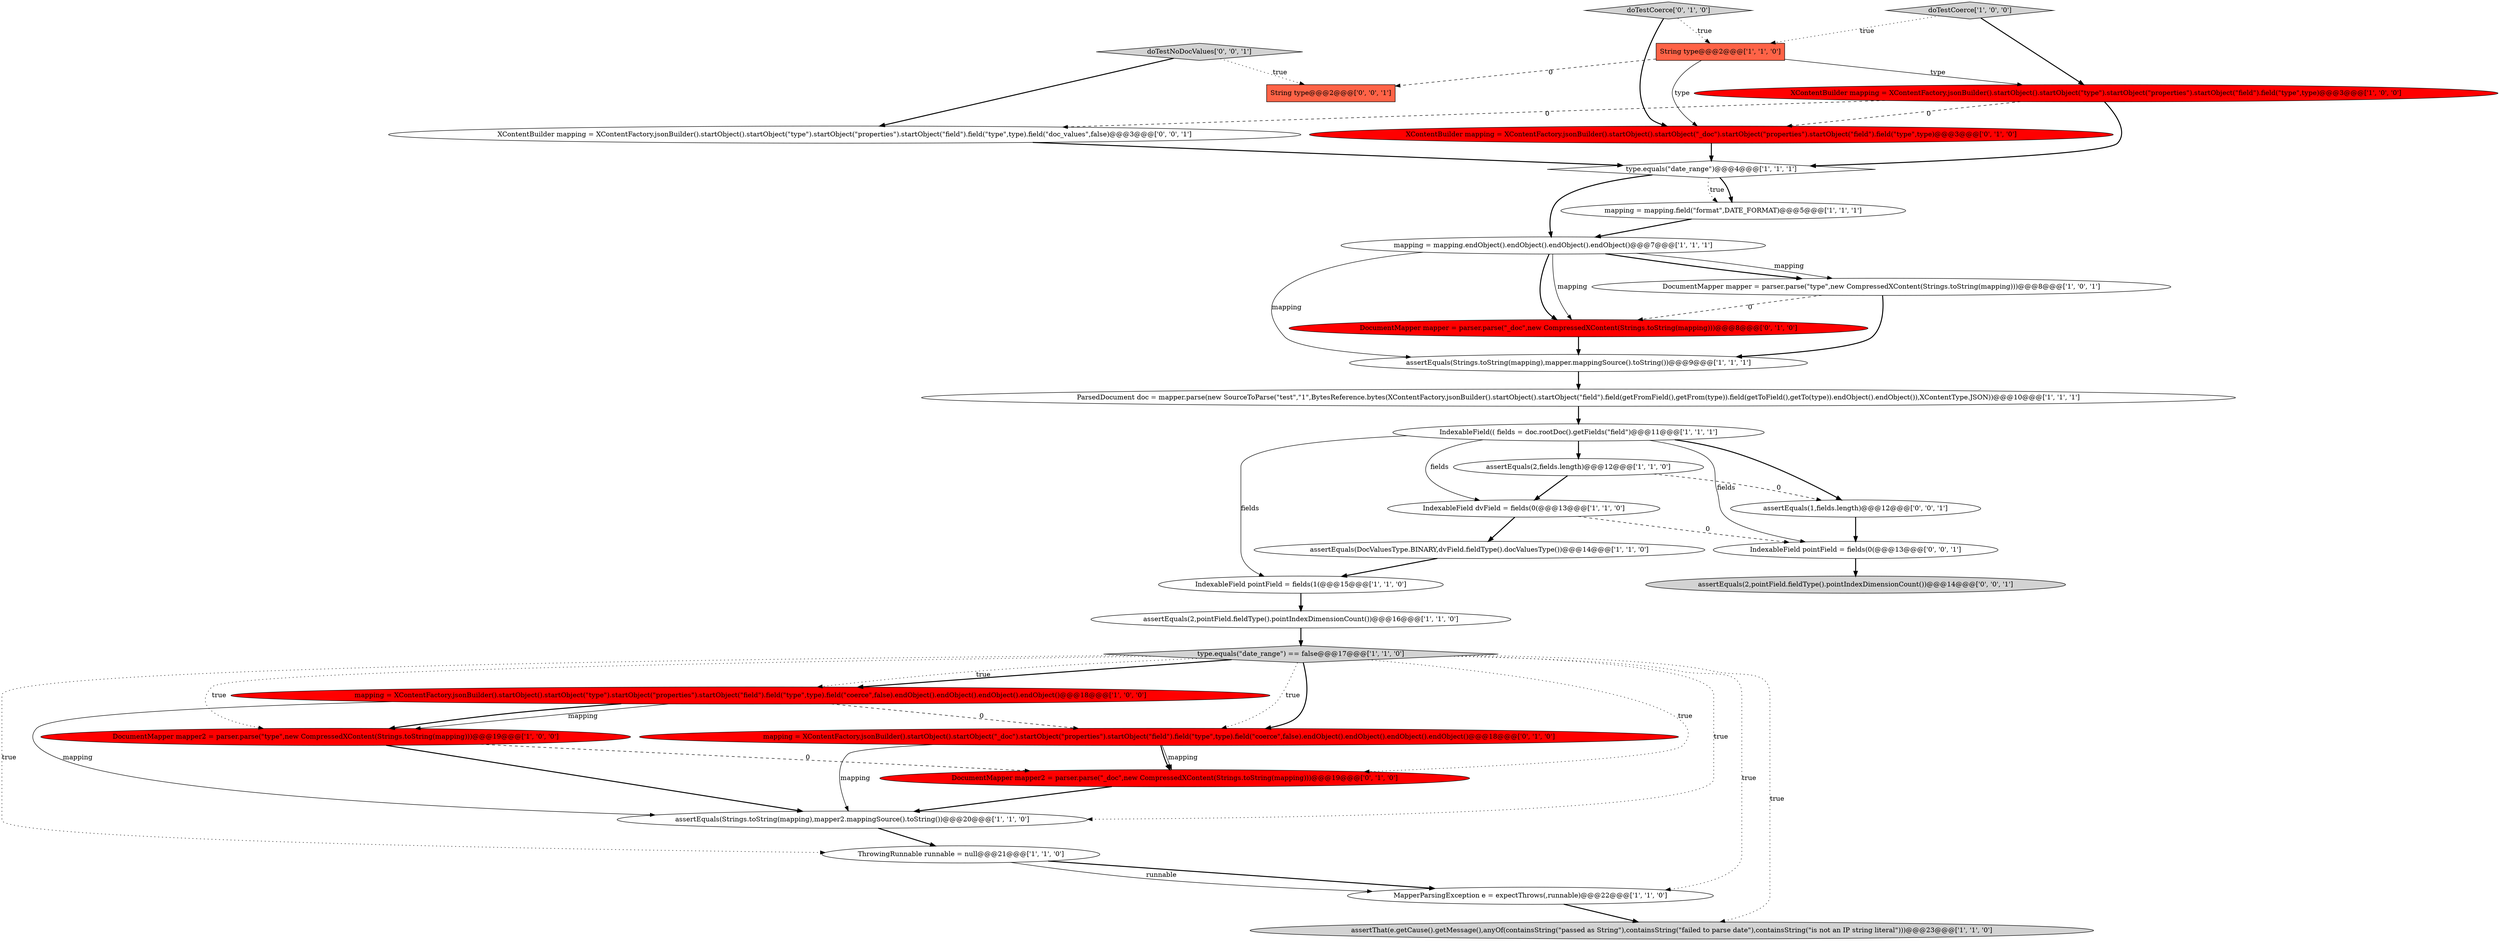 digraph {
10 [style = filled, label = "assertEquals(Strings.toString(mapping),mapper2.mappingSource().toString())@@@20@@@['1', '1', '0']", fillcolor = white, shape = ellipse image = "AAA0AAABBB1BBB"];
32 [style = filled, label = "assertEquals(2,pointField.fieldType().pointIndexDimensionCount())@@@14@@@['0', '0', '1']", fillcolor = lightgray, shape = ellipse image = "AAA0AAABBB3BBB"];
12 [style = filled, label = "DocumentMapper mapper = parser.parse(\"type\",new CompressedXContent(Strings.toString(mapping)))@@@8@@@['1', '0', '1']", fillcolor = white, shape = ellipse image = "AAA0AAABBB1BBB"];
4 [style = filled, label = "DocumentMapper mapper2 = parser.parse(\"type\",new CompressedXContent(Strings.toString(mapping)))@@@19@@@['1', '0', '0']", fillcolor = red, shape = ellipse image = "AAA1AAABBB1BBB"];
7 [style = filled, label = "IndexableField pointField = fields(1(@@@15@@@['1', '1', '0']", fillcolor = white, shape = ellipse image = "AAA0AAABBB1BBB"];
2 [style = filled, label = "IndexableField dvField = fields(0(@@@13@@@['1', '1', '0']", fillcolor = white, shape = ellipse image = "AAA0AAABBB1BBB"];
21 [style = filled, label = "assertEquals(Strings.toString(mapping),mapper.mappingSource().toString())@@@9@@@['1', '1', '1']", fillcolor = white, shape = ellipse image = "AAA0AAABBB1BBB"];
30 [style = filled, label = "XContentBuilder mapping = XContentFactory.jsonBuilder().startObject().startObject(\"type\").startObject(\"properties\").startObject(\"field\").field(\"type\",type).field(\"doc_values\",false)@@@3@@@['0', '0', '1']", fillcolor = white, shape = ellipse image = "AAA0AAABBB3BBB"];
24 [style = filled, label = "XContentBuilder mapping = XContentFactory.jsonBuilder().startObject().startObject(\"_doc\").startObject(\"properties\").startObject(\"field\").field(\"type\",type)@@@3@@@['0', '1', '0']", fillcolor = red, shape = ellipse image = "AAA1AAABBB2BBB"];
17 [style = filled, label = "doTestCoerce['1', '0', '0']", fillcolor = lightgray, shape = diamond image = "AAA0AAABBB1BBB"];
19 [style = filled, label = "IndexableField(( fields = doc.rootDoc().getFields(\"field\")@@@11@@@['1', '1', '1']", fillcolor = white, shape = ellipse image = "AAA0AAABBB1BBB"];
16 [style = filled, label = "assertEquals(DocValuesType.BINARY,dvField.fieldType().docValuesType())@@@14@@@['1', '1', '0']", fillcolor = white, shape = ellipse image = "AAA0AAABBB1BBB"];
1 [style = filled, label = "mapping = mapping.endObject().endObject().endObject().endObject()@@@7@@@['1', '1', '1']", fillcolor = white, shape = ellipse image = "AAA0AAABBB1BBB"];
15 [style = filled, label = "mapping = XContentFactory.jsonBuilder().startObject().startObject(\"type\").startObject(\"properties\").startObject(\"field\").field(\"type\",type).field(\"coerce\",false).endObject().endObject().endObject().endObject()@@@18@@@['1', '0', '0']", fillcolor = red, shape = ellipse image = "AAA1AAABBB1BBB"];
23 [style = filled, label = "DocumentMapper mapper = parser.parse(\"_doc\",new CompressedXContent(Strings.toString(mapping)))@@@8@@@['0', '1', '0']", fillcolor = red, shape = ellipse image = "AAA1AAABBB2BBB"];
14 [style = filled, label = "ThrowingRunnable runnable = null@@@21@@@['1', '1', '0']", fillcolor = white, shape = ellipse image = "AAA0AAABBB1BBB"];
26 [style = filled, label = "doTestCoerce['0', '1', '0']", fillcolor = lightgray, shape = diamond image = "AAA0AAABBB2BBB"];
22 [style = filled, label = "mapping = XContentFactory.jsonBuilder().startObject().startObject(\"_doc\").startObject(\"properties\").startObject(\"field\").field(\"type\",type).field(\"coerce\",false).endObject().endObject().endObject().endObject()@@@18@@@['0', '1', '0']", fillcolor = red, shape = ellipse image = "AAA1AAABBB2BBB"];
18 [style = filled, label = "assertEquals(2,fields.length)@@@12@@@['1', '1', '0']", fillcolor = white, shape = ellipse image = "AAA0AAABBB1BBB"];
20 [style = filled, label = "assertThat(e.getCause().getMessage(),anyOf(containsString(\"passed as String\"),containsString(\"failed to parse date\"),containsString(\"is not an IP string literal\")))@@@23@@@['1', '1', '0']", fillcolor = lightgray, shape = ellipse image = "AAA0AAABBB1BBB"];
27 [style = filled, label = "doTestNoDocValues['0', '0', '1']", fillcolor = lightgray, shape = diamond image = "AAA0AAABBB3BBB"];
0 [style = filled, label = "ParsedDocument doc = mapper.parse(new SourceToParse(\"test\",\"1\",BytesReference.bytes(XContentFactory.jsonBuilder().startObject().startObject(\"field\").field(getFromField(),getFrom(type)).field(getToField(),getTo(type)).endObject().endObject()),XContentType.JSON))@@@10@@@['1', '1', '1']", fillcolor = white, shape = ellipse image = "AAA0AAABBB1BBB"];
28 [style = filled, label = "String type@@@2@@@['0', '0', '1']", fillcolor = tomato, shape = box image = "AAA0AAABBB3BBB"];
6 [style = filled, label = "mapping = mapping.field(\"format\",DATE_FORMAT)@@@5@@@['1', '1', '1']", fillcolor = white, shape = ellipse image = "AAA0AAABBB1BBB"];
31 [style = filled, label = "assertEquals(1,fields.length)@@@12@@@['0', '0', '1']", fillcolor = white, shape = ellipse image = "AAA0AAABBB3BBB"];
9 [style = filled, label = "type.equals(\"date_range\") == false@@@17@@@['1', '1', '0']", fillcolor = lightgray, shape = diamond image = "AAA0AAABBB1BBB"];
13 [style = filled, label = "String type@@@2@@@['1', '1', '0']", fillcolor = tomato, shape = box image = "AAA0AAABBB1BBB"];
29 [style = filled, label = "IndexableField pointField = fields(0(@@@13@@@['0', '0', '1']", fillcolor = white, shape = ellipse image = "AAA0AAABBB3BBB"];
8 [style = filled, label = "MapperParsingException e = expectThrows(,runnable)@@@22@@@['1', '1', '0']", fillcolor = white, shape = ellipse image = "AAA0AAABBB1BBB"];
11 [style = filled, label = "type.equals(\"date_range\")@@@4@@@['1', '1', '1']", fillcolor = white, shape = diamond image = "AAA0AAABBB1BBB"];
5 [style = filled, label = "XContentBuilder mapping = XContentFactory.jsonBuilder().startObject().startObject(\"type\").startObject(\"properties\").startObject(\"field\").field(\"type\",type)@@@3@@@['1', '0', '0']", fillcolor = red, shape = ellipse image = "AAA1AAABBB1BBB"];
25 [style = filled, label = "DocumentMapper mapper2 = parser.parse(\"_doc\",new CompressedXContent(Strings.toString(mapping)))@@@19@@@['0', '1', '0']", fillcolor = red, shape = ellipse image = "AAA1AAABBB2BBB"];
3 [style = filled, label = "assertEquals(2,pointField.fieldType().pointIndexDimensionCount())@@@16@@@['1', '1', '0']", fillcolor = white, shape = ellipse image = "AAA0AAABBB1BBB"];
9->22 [style = bold, label=""];
4->10 [style = bold, label=""];
22->25 [style = bold, label=""];
17->5 [style = bold, label=""];
19->7 [style = solid, label="fields"];
19->18 [style = bold, label=""];
12->23 [style = dashed, label="0"];
21->0 [style = bold, label=""];
19->29 [style = solid, label="fields"];
10->14 [style = bold, label=""];
11->1 [style = bold, label=""];
0->19 [style = bold, label=""];
12->21 [style = bold, label=""];
19->31 [style = bold, label=""];
19->2 [style = solid, label="fields"];
11->6 [style = bold, label=""];
14->8 [style = solid, label="runnable"];
27->30 [style = bold, label=""];
15->4 [style = solid, label="mapping"];
16->7 [style = bold, label=""];
5->24 [style = dashed, label="0"];
1->21 [style = solid, label="mapping"];
31->29 [style = bold, label=""];
13->5 [style = solid, label="type"];
26->13 [style = dotted, label="true"];
18->2 [style = bold, label=""];
26->24 [style = bold, label=""];
9->14 [style = dotted, label="true"];
7->3 [style = bold, label=""];
1->23 [style = bold, label=""];
9->25 [style = dotted, label="true"];
15->22 [style = dashed, label="0"];
9->8 [style = dotted, label="true"];
1->23 [style = solid, label="mapping"];
3->9 [style = bold, label=""];
6->1 [style = bold, label=""];
27->28 [style = dotted, label="true"];
30->11 [style = bold, label=""];
4->25 [style = dashed, label="0"];
13->28 [style = dashed, label="0"];
8->20 [style = bold, label=""];
23->21 [style = bold, label=""];
1->12 [style = solid, label="mapping"];
9->15 [style = bold, label=""];
24->11 [style = bold, label=""];
29->32 [style = bold, label=""];
11->6 [style = dotted, label="true"];
2->29 [style = dashed, label="0"];
9->20 [style = dotted, label="true"];
15->4 [style = bold, label=""];
13->24 [style = solid, label="type"];
1->12 [style = bold, label=""];
9->4 [style = dotted, label="true"];
22->25 [style = solid, label="mapping"];
25->10 [style = bold, label=""];
9->15 [style = dotted, label="true"];
5->11 [style = bold, label=""];
14->8 [style = bold, label=""];
17->13 [style = dotted, label="true"];
15->10 [style = solid, label="mapping"];
9->10 [style = dotted, label="true"];
22->10 [style = solid, label="mapping"];
9->22 [style = dotted, label="true"];
18->31 [style = dashed, label="0"];
5->30 [style = dashed, label="0"];
2->16 [style = bold, label=""];
}
